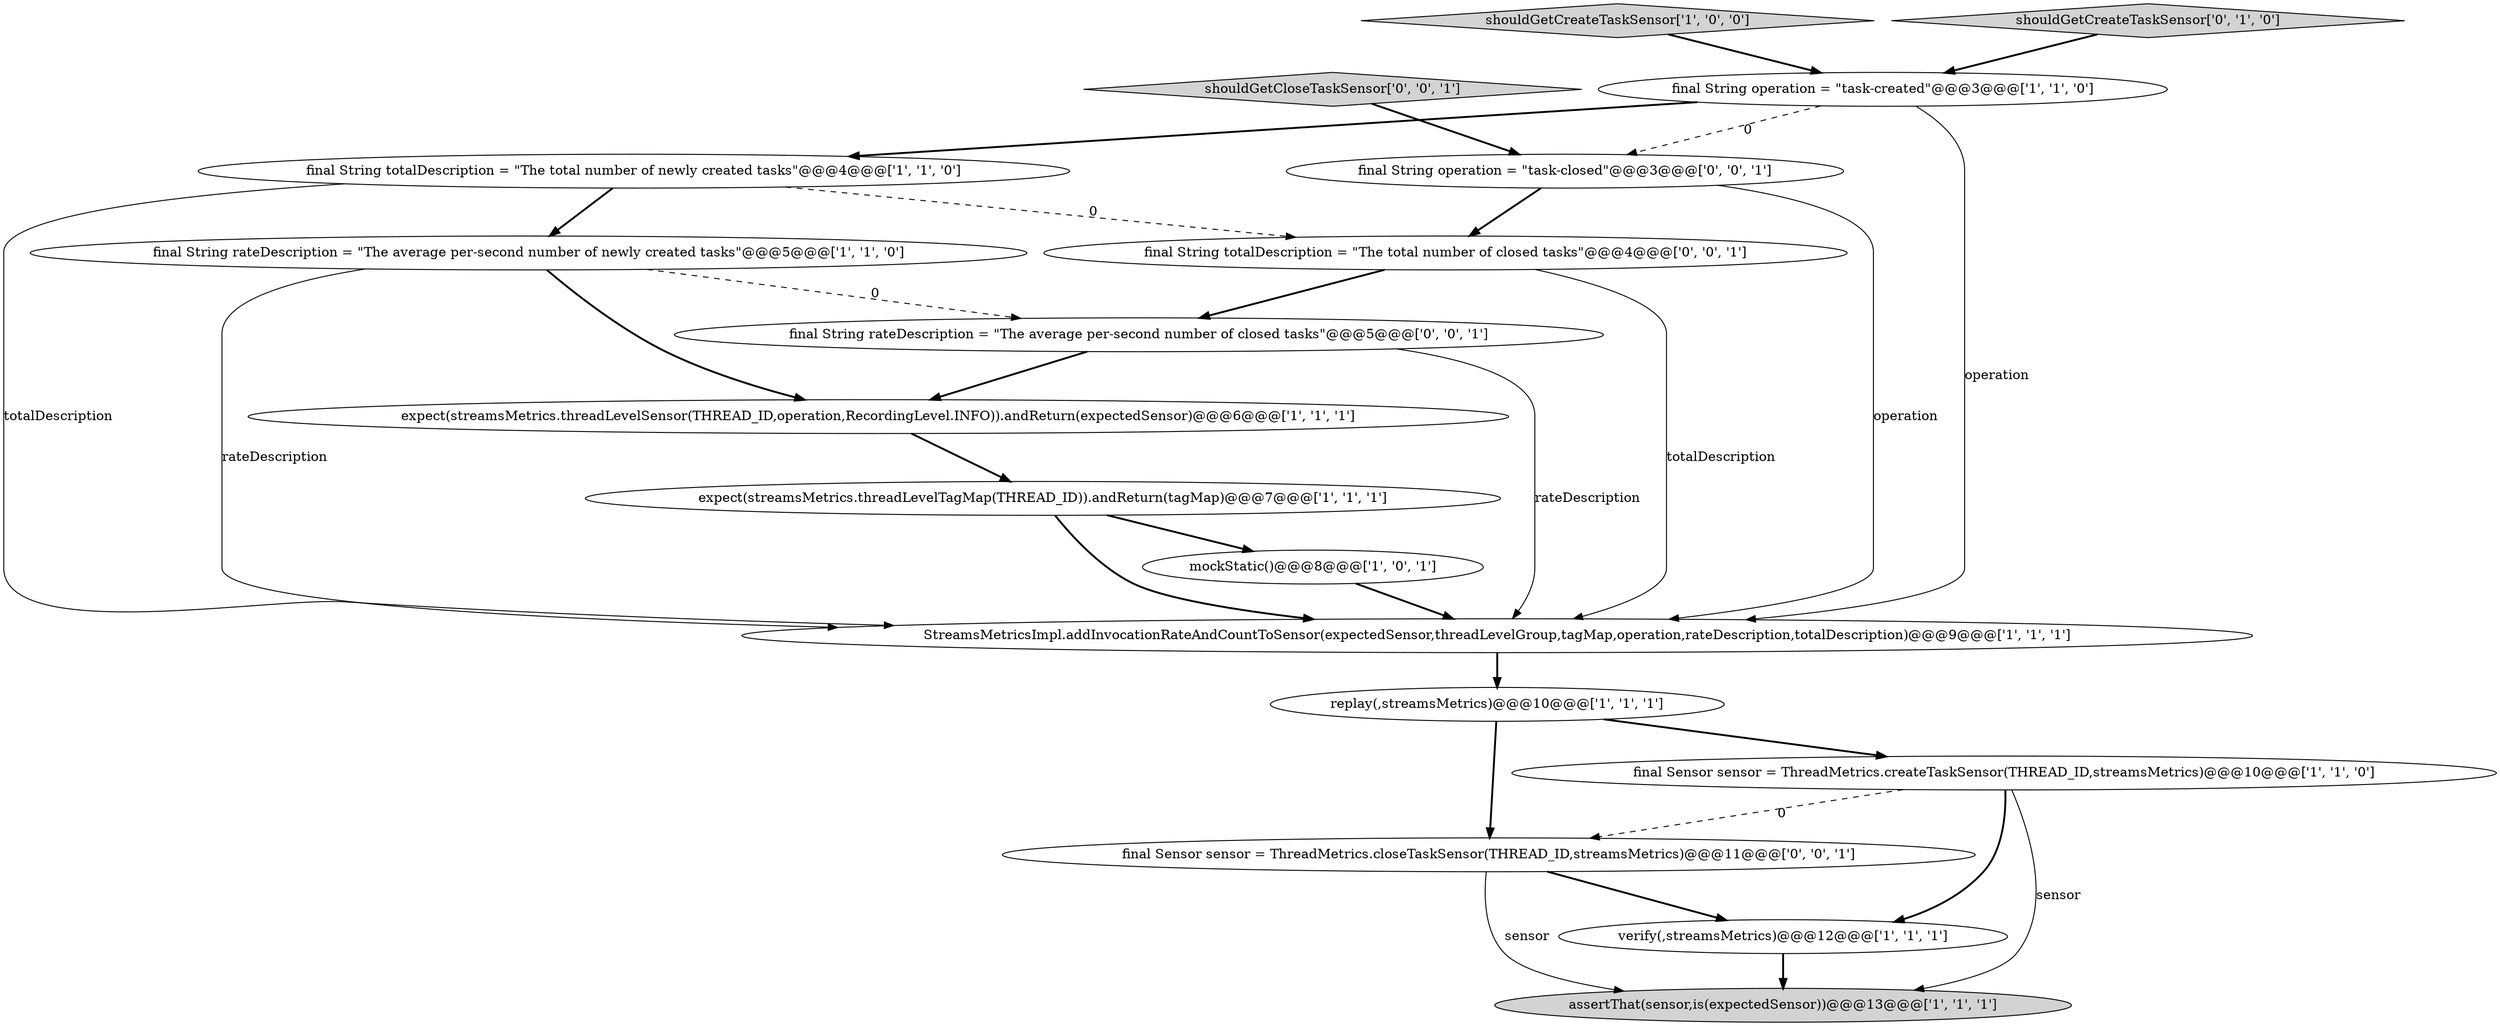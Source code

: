 digraph {
2 [style = filled, label = "shouldGetCreateTaskSensor['1', '0', '0']", fillcolor = lightgray, shape = diamond image = "AAA0AAABBB1BBB"];
17 [style = filled, label = "final String operation = \"task-closed\"@@@3@@@['0', '0', '1']", fillcolor = white, shape = ellipse image = "AAA0AAABBB3BBB"];
6 [style = filled, label = "replay(,streamsMetrics)@@@10@@@['1', '1', '1']", fillcolor = white, shape = ellipse image = "AAA0AAABBB1BBB"];
10 [style = filled, label = "StreamsMetricsImpl.addInvocationRateAndCountToSensor(expectedSensor,threadLevelGroup,tagMap,operation,rateDescription,totalDescription)@@@9@@@['1', '1', '1']", fillcolor = white, shape = ellipse image = "AAA0AAABBB1BBB"];
15 [style = filled, label = "shouldGetCloseTaskSensor['0', '0', '1']", fillcolor = lightgray, shape = diamond image = "AAA0AAABBB3BBB"];
4 [style = filled, label = "final Sensor sensor = ThreadMetrics.createTaskSensor(THREAD_ID,streamsMetrics)@@@10@@@['1', '1', '0']", fillcolor = white, shape = ellipse image = "AAA0AAABBB1BBB"];
12 [style = filled, label = "shouldGetCreateTaskSensor['0', '1', '0']", fillcolor = lightgray, shape = diamond image = "AAA0AAABBB2BBB"];
1 [style = filled, label = "final String rateDescription = \"The average per-second number of newly created tasks\"@@@5@@@['1', '1', '0']", fillcolor = white, shape = ellipse image = "AAA0AAABBB1BBB"];
14 [style = filled, label = "final String totalDescription = \"The total number of closed tasks\"@@@4@@@['0', '0', '1']", fillcolor = white, shape = ellipse image = "AAA0AAABBB3BBB"];
0 [style = filled, label = "final String totalDescription = \"The total number of newly created tasks\"@@@4@@@['1', '1', '0']", fillcolor = white, shape = ellipse image = "AAA0AAABBB1BBB"];
5 [style = filled, label = "verify(,streamsMetrics)@@@12@@@['1', '1', '1']", fillcolor = white, shape = ellipse image = "AAA0AAABBB1BBB"];
8 [style = filled, label = "final String operation = \"task-created\"@@@3@@@['1', '1', '0']", fillcolor = white, shape = ellipse image = "AAA0AAABBB1BBB"];
16 [style = filled, label = "final String rateDescription = \"The average per-second number of closed tasks\"@@@5@@@['0', '0', '1']", fillcolor = white, shape = ellipse image = "AAA0AAABBB3BBB"];
7 [style = filled, label = "mockStatic()@@@8@@@['1', '0', '1']", fillcolor = white, shape = ellipse image = "AAA0AAABBB1BBB"];
11 [style = filled, label = "expect(streamsMetrics.threadLevelTagMap(THREAD_ID)).andReturn(tagMap)@@@7@@@['1', '1', '1']", fillcolor = white, shape = ellipse image = "AAA0AAABBB1BBB"];
3 [style = filled, label = "expect(streamsMetrics.threadLevelSensor(THREAD_ID,operation,RecordingLevel.INFO)).andReturn(expectedSensor)@@@6@@@['1', '1', '1']", fillcolor = white, shape = ellipse image = "AAA0AAABBB1BBB"];
13 [style = filled, label = "final Sensor sensor = ThreadMetrics.closeTaskSensor(THREAD_ID,streamsMetrics)@@@11@@@['0', '0', '1']", fillcolor = white, shape = ellipse image = "AAA0AAABBB3BBB"];
9 [style = filled, label = "assertThat(sensor,is(expectedSensor))@@@13@@@['1', '1', '1']", fillcolor = lightgray, shape = ellipse image = "AAA0AAABBB1BBB"];
14->16 [style = bold, label=""];
16->3 [style = bold, label=""];
5->9 [style = bold, label=""];
7->10 [style = bold, label=""];
8->10 [style = solid, label="operation"];
1->3 [style = bold, label=""];
3->11 [style = bold, label=""];
16->10 [style = solid, label="rateDescription"];
10->6 [style = bold, label=""];
8->0 [style = bold, label=""];
0->14 [style = dashed, label="0"];
6->4 [style = bold, label=""];
15->17 [style = bold, label=""];
1->10 [style = solid, label="rateDescription"];
17->10 [style = solid, label="operation"];
17->14 [style = bold, label=""];
11->10 [style = bold, label=""];
12->8 [style = bold, label=""];
0->1 [style = bold, label=""];
1->16 [style = dashed, label="0"];
6->13 [style = bold, label=""];
13->5 [style = bold, label=""];
8->17 [style = dashed, label="0"];
13->9 [style = solid, label="sensor"];
0->10 [style = solid, label="totalDescription"];
4->9 [style = solid, label="sensor"];
4->13 [style = dashed, label="0"];
4->5 [style = bold, label=""];
14->10 [style = solid, label="totalDescription"];
11->7 [style = bold, label=""];
2->8 [style = bold, label=""];
}
